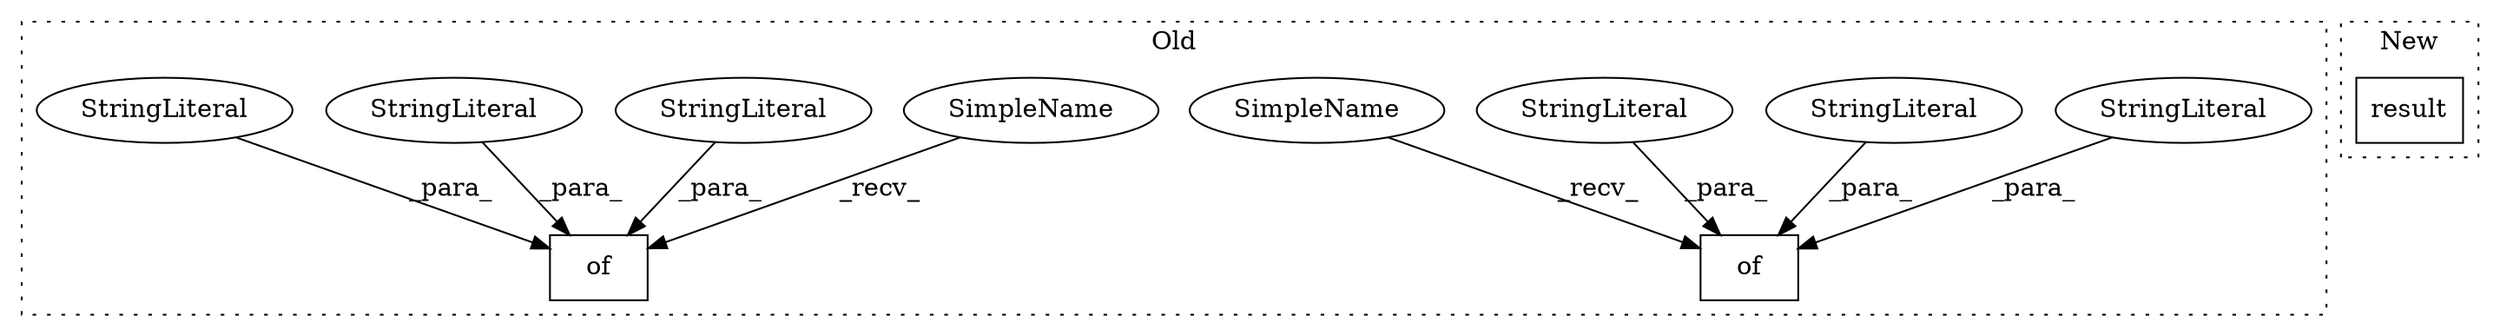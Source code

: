 digraph G {
subgraph cluster0 {
1 [label="of" a="32" s="2991,3097" l="3,1" shape="box"];
3 [label="StringLiteral" a="45" s="3044" l="8" shape="ellipse"];
4 [label="StringLiteral" a="45" s="2994" l="7" shape="ellipse"];
5 [label="of" a="32" s="3103,3210" l="3,1" shape="box"];
6 [label="StringLiteral" a="45" s="3106" l="7" shape="ellipse"];
7 [label="StringLiteral" a="45" s="3182" l="10" shape="ellipse"];
8 [label="StringLiteral" a="45" s="3070" l="10" shape="ellipse"];
9 [label="StringLiteral" a="45" s="3138" l="7" shape="ellipse"];
10 [label="SimpleName" a="42" s="2987" l="3" shape="ellipse"];
11 [label="SimpleName" a="42" s="3099" l="3" shape="ellipse"];
label = "Old";
style="dotted";
}
subgraph cluster1 {
2 [label="result" a="32" s="1603,1648" l="7,1" shape="box"];
label = "New";
style="dotted";
}
3 -> 1 [label="_para_"];
4 -> 1 [label="_para_"];
6 -> 5 [label="_para_"];
7 -> 5 [label="_para_"];
8 -> 1 [label="_para_"];
9 -> 5 [label="_para_"];
10 -> 1 [label="_recv_"];
11 -> 5 [label="_recv_"];
}
